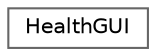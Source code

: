 digraph "Graphical Class Hierarchy"
{
 // LATEX_PDF_SIZE
  bgcolor="transparent";
  edge [fontname=Helvetica,fontsize=10,labelfontname=Helvetica,labelfontsize=10];
  node [fontname=Helvetica,fontsize=10,shape=box,height=0.2,width=0.4];
  rankdir="LR";
  Node0 [id="Node000000",label="HealthGUI",height=0.2,width=0.4,color="grey40", fillcolor="white", style="filled",URL="$class_health_g_u_i.html",tooltip=" "];
}
